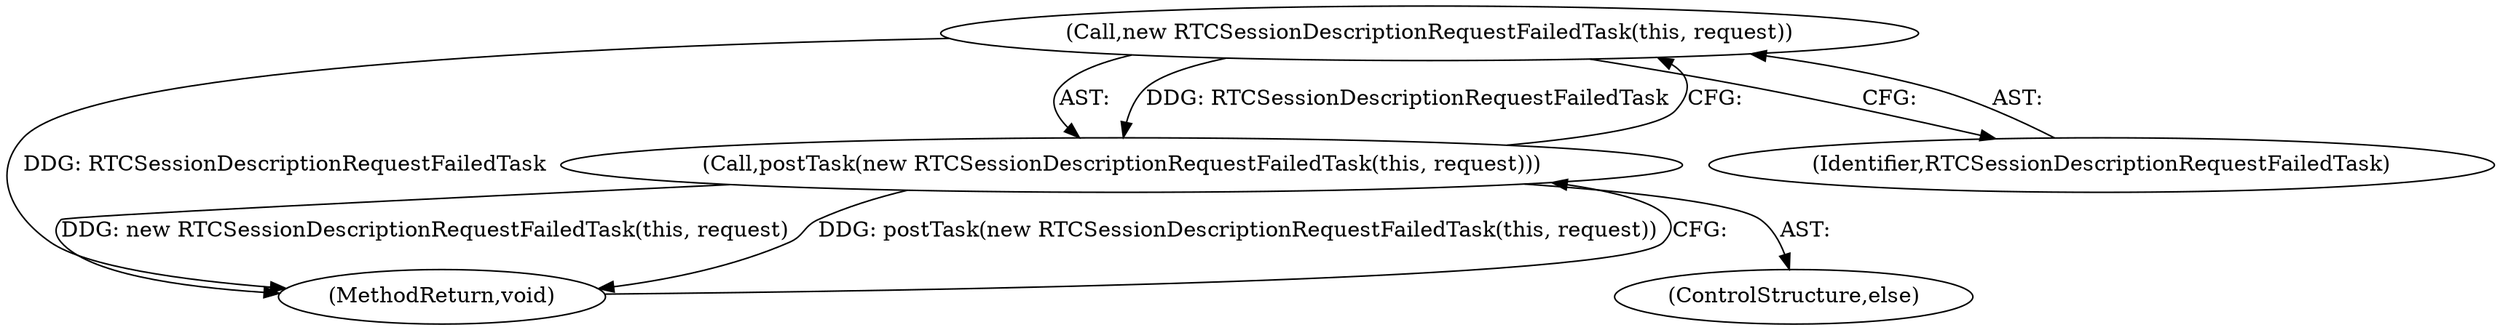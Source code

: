 digraph "1_Chrome_ab5e55ff333def909d025ac45da9ffa0d88a63f2_23@del" {
"1000123" [label="(Call,new RTCSessionDescriptionRequestFailedTask(this, request))"];
"1000122" [label="(Call,postTask(new RTCSessionDescriptionRequestFailedTask(this, request)))"];
"1000125" [label="(MethodReturn,void)"];
"1000123" [label="(Call,new RTCSessionDescriptionRequestFailedTask(this, request))"];
"1000122" [label="(Call,postTask(new RTCSessionDescriptionRequestFailedTask(this, request)))"];
"1000121" [label="(ControlStructure,else)"];
"1000124" [label="(Identifier,RTCSessionDescriptionRequestFailedTask)"];
"1000123" -> "1000122"  [label="AST: "];
"1000123" -> "1000124"  [label="CFG: "];
"1000124" -> "1000123"  [label="AST: "];
"1000122" -> "1000123"  [label="CFG: "];
"1000123" -> "1000125"  [label="DDG: RTCSessionDescriptionRequestFailedTask"];
"1000123" -> "1000122"  [label="DDG: RTCSessionDescriptionRequestFailedTask"];
"1000122" -> "1000121"  [label="AST: "];
"1000125" -> "1000122"  [label="CFG: "];
"1000122" -> "1000125"  [label="DDG: new RTCSessionDescriptionRequestFailedTask(this, request)"];
"1000122" -> "1000125"  [label="DDG: postTask(new RTCSessionDescriptionRequestFailedTask(this, request))"];
}
